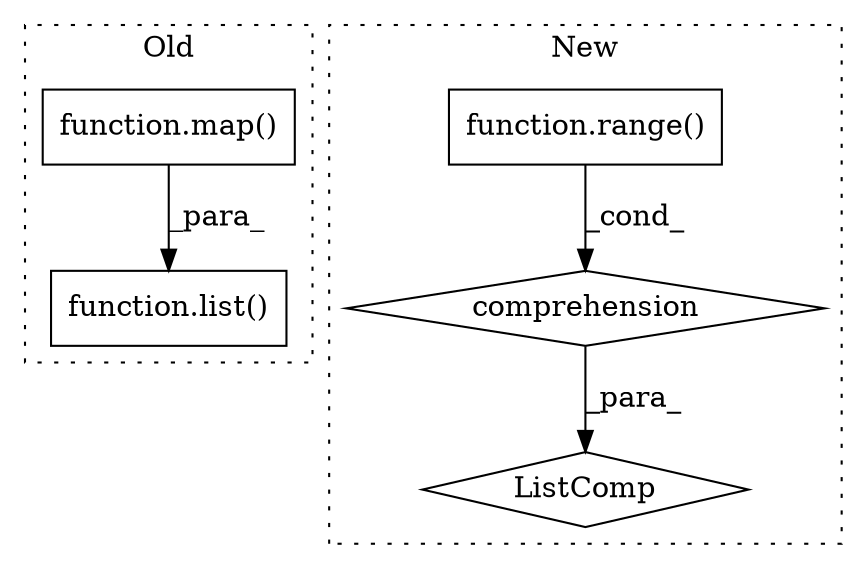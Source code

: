 digraph G {
subgraph cluster0 {
1 [label="function.map()" a="75" s="1921,2060" l="17,11" shape="box"];
3 [label="function.list()" a="75" s="1907,2071" l="14,6" shape="box"];
label = "Old";
style="dotted";
}
subgraph cluster1 {
2 [label="function.range()" a="75" s="1976,1986" l="6,1" shape="box"];
4 [label="ListComp" a="106" s="1919" l="69" shape="diamond"];
5 [label="comprehension" a="45" s="1967" l="3" shape="diamond"];
label = "New";
style="dotted";
}
1 -> 3 [label="_para_"];
2 -> 5 [label="_cond_"];
5 -> 4 [label="_para_"];
}